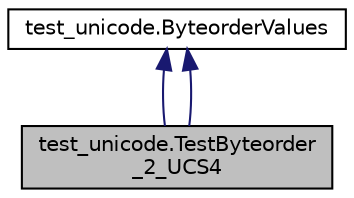 digraph "test_unicode.TestByteorder_2_UCS4"
{
 // LATEX_PDF_SIZE
  edge [fontname="Helvetica",fontsize="10",labelfontname="Helvetica",labelfontsize="10"];
  node [fontname="Helvetica",fontsize="10",shape=record];
  Node1 [label="test_unicode.TestByteorder\l_2_UCS4",height=0.2,width=0.4,color="black", fillcolor="grey75", style="filled", fontcolor="black",tooltip=" "];
  Node2 -> Node1 [dir="back",color="midnightblue",fontsize="10",style="solid",fontname="Helvetica"];
  Node2 [label="test_unicode.ByteorderValues",height=0.2,width=0.4,color="black", fillcolor="white", style="filled",URL="$classtest__unicode_1_1ByteorderValues.html",tooltip=" "];
  Node2 -> Node1 [dir="back",color="midnightblue",fontsize="10",style="solid",fontname="Helvetica"];
}

